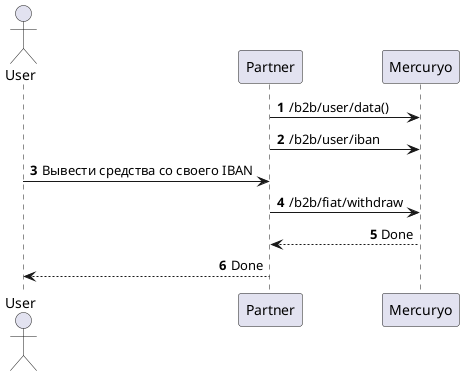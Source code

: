 @startuml
' This UML source uses PlantUML format.
' https://plantuml.com/sequence-diagram for syntax details.
' Optional styles

skinparam shadowing false
skinparam SequenceMessageAlign direction

autonumber

actor User as user
participant "Partner" as part
participant "Mercuryo" as merc

part -> merc: /b2b/user/data()
part -> merc: /b2b/user/iban
user -> part: Вывести средства со своего IBAN
part -> merc: /b2b/fiat/withdraw
merc --> part: Done 
part --> user: Done
@enduml
